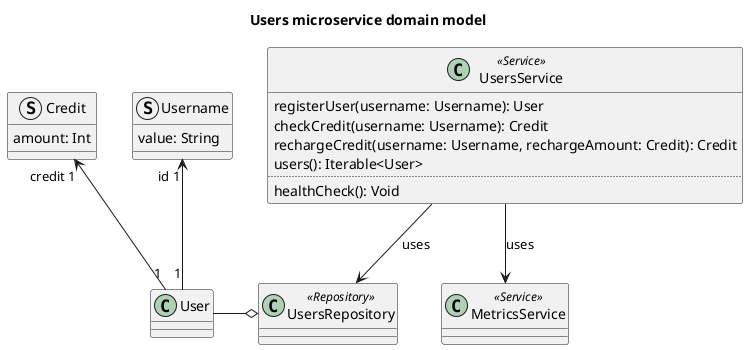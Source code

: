 @startuml users-microservice-domain-model

title Users microservice domain model

class User {}

struct Username {
    value: String
}
User "1" -u-> "id 1" Username

struct Credit {
    amount: Int
}
User "1" -u-> "credit 1" Credit

class UsersRepository <<Repository>>
UsersRepository o-l- User

class UsersService <<Service>> {
    registerUser(username: Username): User
    checkCredit(username: Username): Credit
    rechargeCredit(username: Username, rechargeAmount: Credit): Credit
    users(): Iterable<User>
    ..
    healthCheck(): Void
}

UsersService --> UsersRepository : "uses"

class MetricsService <<Service>>
UsersService --> MetricsService : "uses"

@enduml
